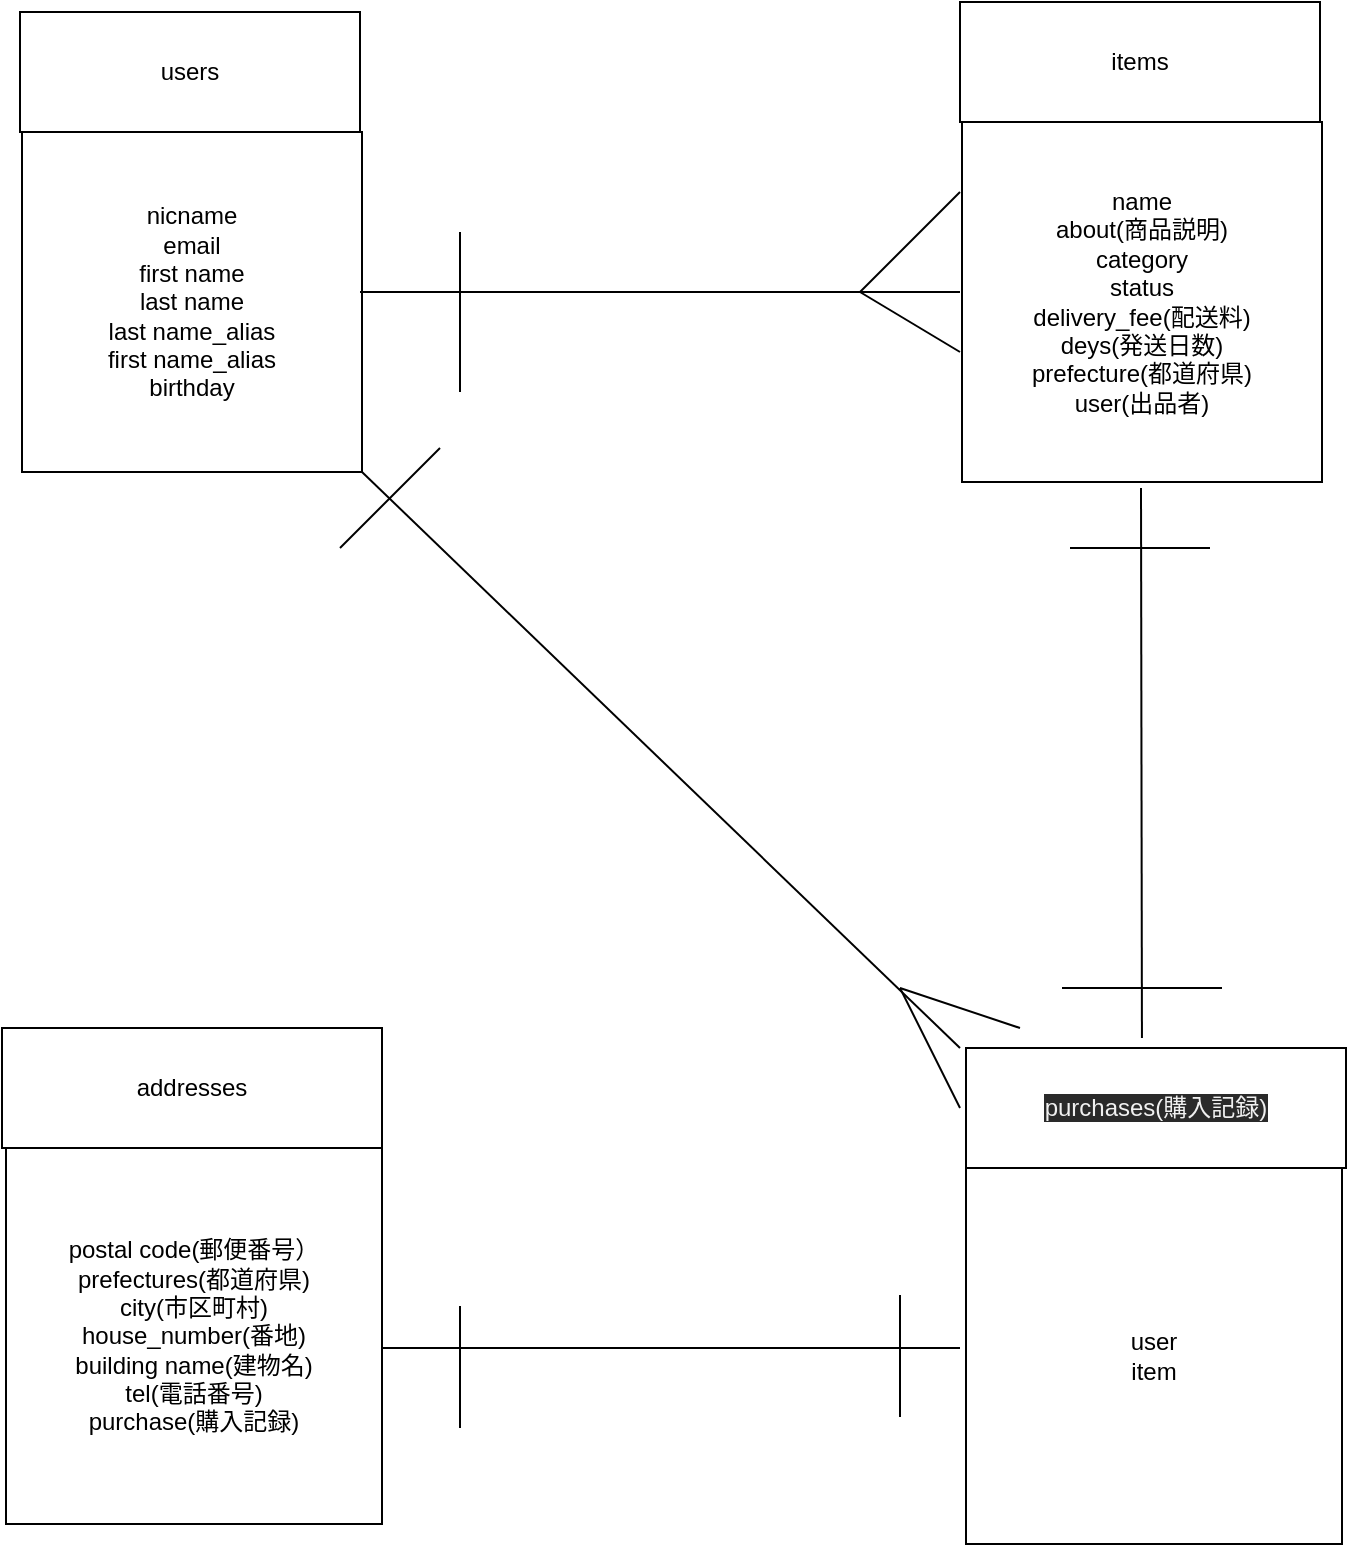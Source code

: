 <mxfile version="13.6.5">
    <diagram id="VphUbQ2YLYSnqcNWGatk" name="ページ1">
        <mxGraphModel dx="340" dy="680" grid="1" gridSize="10" guides="1" tooltips="1" connect="1" arrows="1" fold="1" page="1" pageScale="1" pageWidth="827" pageHeight="1169" math="0" shadow="0">
            <root>
                <mxCell id="0"/>
                <mxCell id="1" parent="0"/>
                <mxCell id="2" value="nicname&lt;br&gt;email&lt;br&gt;first name&lt;br&gt;last name&lt;br&gt;last name_alias&lt;br&gt;first name_alias&lt;br&gt;birthday" style="whiteSpace=wrap;html=1;aspect=fixed;" parent="1" vertex="1">
                    <mxGeometry x="21" y="292" width="170" height="170" as="geometry"/>
                </mxCell>
                <mxCell id="3" value="name&lt;br&gt;about(商品説明)&lt;br&gt;category&lt;br&gt;status&lt;br&gt;delivery_fee(配送料)&lt;br&gt;deys(発送日数)&lt;br&gt;prefecture(都道府県)&lt;br&gt;user(出品者)" style="whiteSpace=wrap;html=1;aspect=fixed;" parent="1" vertex="1">
                    <mxGeometry x="491" y="287" width="180" height="180" as="geometry"/>
                </mxCell>
                <mxCell id="5" value="&lt;span&gt;addresses&lt;br&gt;&lt;/span&gt;" style="rounded=0;whiteSpace=wrap;html=1;" parent="1" vertex="1">
                    <mxGeometry x="11" y="740" width="190" height="60" as="geometry"/>
                </mxCell>
                <mxCell id="6" value="users" style="rounded=0;whiteSpace=wrap;html=1;" parent="1" vertex="1">
                    <mxGeometry x="20" y="232" width="170" height="60" as="geometry"/>
                </mxCell>
                <mxCell id="7" value="items" style="rounded=0;whiteSpace=wrap;html=1;" parent="1" vertex="1">
                    <mxGeometry x="490" y="227" width="180" height="60" as="geometry"/>
                </mxCell>
                <mxCell id="13" value="" style="endArrow=none;html=1;" parent="1" edge="1">
                    <mxGeometry width="50" height="50" relative="1" as="geometry">
                        <mxPoint x="190" y="372" as="sourcePoint"/>
                        <mxPoint x="490" y="372" as="targetPoint"/>
                        <Array as="points"/>
                    </mxGeometry>
                </mxCell>
                <mxCell id="14" value="" style="endArrow=none;html=1;" parent="1" edge="1">
                    <mxGeometry width="50" height="50" relative="1" as="geometry">
                        <mxPoint x="240" y="422" as="sourcePoint"/>
                        <mxPoint x="240" y="342" as="targetPoint"/>
                        <Array as="points"/>
                    </mxGeometry>
                </mxCell>
                <mxCell id="16" value="" style="endArrow=none;html=1;" parent="1" edge="1">
                    <mxGeometry width="50" height="50" relative="1" as="geometry">
                        <mxPoint x="621" y="720" as="sourcePoint"/>
                        <mxPoint x="541" y="720" as="targetPoint"/>
                    </mxGeometry>
                </mxCell>
                <mxCell id="20" value="" style="endArrow=none;html=1;" parent="1" edge="1">
                    <mxGeometry width="50" height="50" relative="1" as="geometry">
                        <mxPoint x="440" y="372" as="sourcePoint"/>
                        <mxPoint x="490" y="322" as="targetPoint"/>
                    </mxGeometry>
                </mxCell>
                <mxCell id="22" value="" style="endArrow=none;html=1;" parent="1" edge="1">
                    <mxGeometry width="50" height="50" relative="1" as="geometry">
                        <mxPoint x="440" y="372" as="sourcePoint"/>
                        <mxPoint x="490" y="402" as="targetPoint"/>
                    </mxGeometry>
                </mxCell>
                <mxCell id="24" value="" style="endArrow=none;html=1;" parent="1" edge="1">
                    <mxGeometry width="50" height="50" relative="1" as="geometry">
                        <mxPoint x="545" y="500" as="sourcePoint"/>
                        <mxPoint x="615" y="500" as="targetPoint"/>
                    </mxGeometry>
                </mxCell>
                <mxCell id="27" value="postal code(郵便番号）&lt;br&gt;prefectures(都道府県)&lt;br&gt;city(市区町村)&lt;br&gt;house_number(番地)&lt;br&gt;building name(建物名)&lt;br&gt;tel(電話番号)&lt;br&gt;purchase(購入記録)" style="whiteSpace=wrap;html=1;aspect=fixed;" parent="1" vertex="1">
                    <mxGeometry x="13" y="800" width="188" height="188" as="geometry"/>
                </mxCell>
                <mxCell id="30" value="" style="endArrow=none;html=1;exitX=0.463;exitY=-0.083;exitDx=0;exitDy=0;exitPerimeter=0;" parent="1" source="32" edge="1">
                    <mxGeometry width="50" height="50" relative="1" as="geometry">
                        <mxPoint x="580.5" y="730" as="sourcePoint"/>
                        <mxPoint x="580.5" y="470" as="targetPoint"/>
                    </mxGeometry>
                </mxCell>
                <mxCell id="31" value="" style="endArrow=none;html=1;entryX=1;entryY=1;entryDx=0;entryDy=0;" parent="1" target="2" edge="1">
                    <mxGeometry width="50" height="50" relative="1" as="geometry">
                        <mxPoint x="490" y="750" as="sourcePoint"/>
                        <mxPoint x="106.5" y="462" as="targetPoint"/>
                    </mxGeometry>
                </mxCell>
                <mxCell id="32" value="&lt;span style=&quot;color: rgb(240 , 240 , 240) ; font-family: &amp;#34;helvetica&amp;#34; ; font-size: 12px ; font-style: normal ; font-weight: 400 ; letter-spacing: normal ; text-align: center ; text-indent: 0px ; text-transform: none ; word-spacing: 0px ; background-color: rgb(42 , 42 , 42) ; display: inline ; float: none&quot;&gt;purchases(購入記録)&lt;/span&gt;" style="rounded=0;whiteSpace=wrap;html=1;" parent="1" vertex="1">
                    <mxGeometry x="493" y="750" width="190" height="60" as="geometry"/>
                </mxCell>
                <mxCell id="33" value="user&lt;br&gt;item" style="whiteSpace=wrap;html=1;aspect=fixed;" parent="1" vertex="1">
                    <mxGeometry x="493" y="810" width="188" height="188" as="geometry"/>
                </mxCell>
                <mxCell id="34" value="" style="endArrow=none;html=1;" parent="1" edge="1">
                    <mxGeometry width="50" height="50" relative="1" as="geometry">
                        <mxPoint x="460" y="720" as="sourcePoint"/>
                        <mxPoint x="490" y="780" as="targetPoint"/>
                    </mxGeometry>
                </mxCell>
                <mxCell id="35" value="" style="endArrow=none;html=1;" parent="1" edge="1">
                    <mxGeometry width="50" height="50" relative="1" as="geometry">
                        <mxPoint x="460" y="720" as="sourcePoint"/>
                        <mxPoint x="520" y="740" as="targetPoint"/>
                    </mxGeometry>
                </mxCell>
                <mxCell id="36" value="" style="endArrow=none;html=1;" parent="1" edge="1">
                    <mxGeometry width="50" height="50" relative="1" as="geometry">
                        <mxPoint x="180" y="500" as="sourcePoint"/>
                        <mxPoint x="230" y="450" as="targetPoint"/>
                    </mxGeometry>
                </mxCell>
                <mxCell id="37" value="" style="endArrow=none;html=1;" parent="1" edge="1">
                    <mxGeometry width="50" height="50" relative="1" as="geometry">
                        <mxPoint x="201" y="900" as="sourcePoint"/>
                        <mxPoint x="490" y="900" as="targetPoint"/>
                    </mxGeometry>
                </mxCell>
                <mxCell id="38" value="" style="endArrow=none;html=1;" parent="1" edge="1">
                    <mxGeometry width="50" height="50" relative="1" as="geometry">
                        <mxPoint x="240" y="940" as="sourcePoint"/>
                        <mxPoint x="240" y="879" as="targetPoint"/>
                    </mxGeometry>
                </mxCell>
                <mxCell id="39" value="" style="endArrow=none;html=1;" parent="1" edge="1">
                    <mxGeometry width="50" height="50" relative="1" as="geometry">
                        <mxPoint x="460" y="934.5" as="sourcePoint"/>
                        <mxPoint x="460" y="873.5" as="targetPoint"/>
                    </mxGeometry>
                </mxCell>
            </root>
        </mxGraphModel>
    </diagram>
</mxfile>